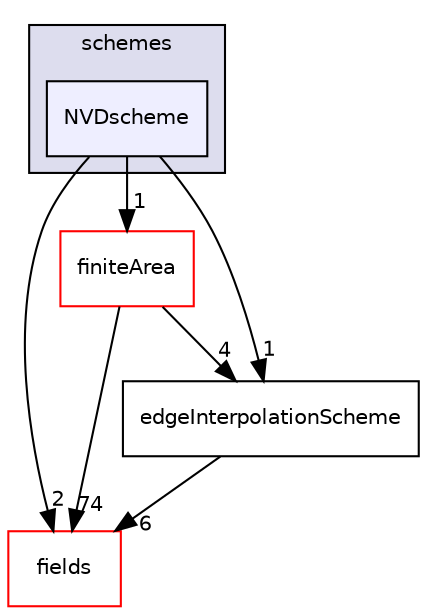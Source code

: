 digraph "src/finiteArea/interpolation/edgeInterpolation/schemes/NVDscheme" {
  bgcolor=transparent;
  compound=true
  node [ fontsize="10", fontname="Helvetica"];
  edge [ labelfontsize="10", labelfontname="Helvetica"];
  subgraph clusterdir_c2cbdda9edd3452610b843dc2610651b {
    graph [ bgcolor="#ddddee", pencolor="black", label="schemes" fontname="Helvetica", fontsize="10", URL="dir_c2cbdda9edd3452610b843dc2610651b.html"]
  dir_8c6171b8f9e53ff742e33887cc932cb8 [shape=box, label="NVDscheme", style="filled", fillcolor="#eeeeff", pencolor="black", URL="dir_8c6171b8f9e53ff742e33887cc932cb8.html"];
  }
  dir_82c77a639fb8894523e0866635d617d1 [shape=box label="fields" color="red" URL="dir_82c77a639fb8894523e0866635d617d1.html"];
  dir_b48fbfbe364b5d9546b561f47f4221eb [shape=box label="finiteArea" color="red" URL="dir_b48fbfbe364b5d9546b561f47f4221eb.html"];
  dir_7bec7d072ce89f16ba384f78af226990 [shape=box label="edgeInterpolationScheme" URL="dir_7bec7d072ce89f16ba384f78af226990.html"];
  dir_8c6171b8f9e53ff742e33887cc932cb8->dir_82c77a639fb8894523e0866635d617d1 [headlabel="2", labeldistance=1.5 headhref="dir_000823_000734.html"];
  dir_8c6171b8f9e53ff742e33887cc932cb8->dir_b48fbfbe364b5d9546b561f47f4221eb [headlabel="1", labeldistance=1.5 headhref="dir_000823_000772.html"];
  dir_8c6171b8f9e53ff742e33887cc932cb8->dir_7bec7d072ce89f16ba384f78af226990 [headlabel="1", labeldistance=1.5 headhref="dir_000823_000810.html"];
  dir_b48fbfbe364b5d9546b561f47f4221eb->dir_82c77a639fb8894523e0866635d617d1 [headlabel="74", labeldistance=1.5 headhref="dir_000772_000734.html"];
  dir_b48fbfbe364b5d9546b561f47f4221eb->dir_7bec7d072ce89f16ba384f78af226990 [headlabel="4", labeldistance=1.5 headhref="dir_000772_000810.html"];
  dir_7bec7d072ce89f16ba384f78af226990->dir_82c77a639fb8894523e0866635d617d1 [headlabel="6", labeldistance=1.5 headhref="dir_000810_000734.html"];
}
